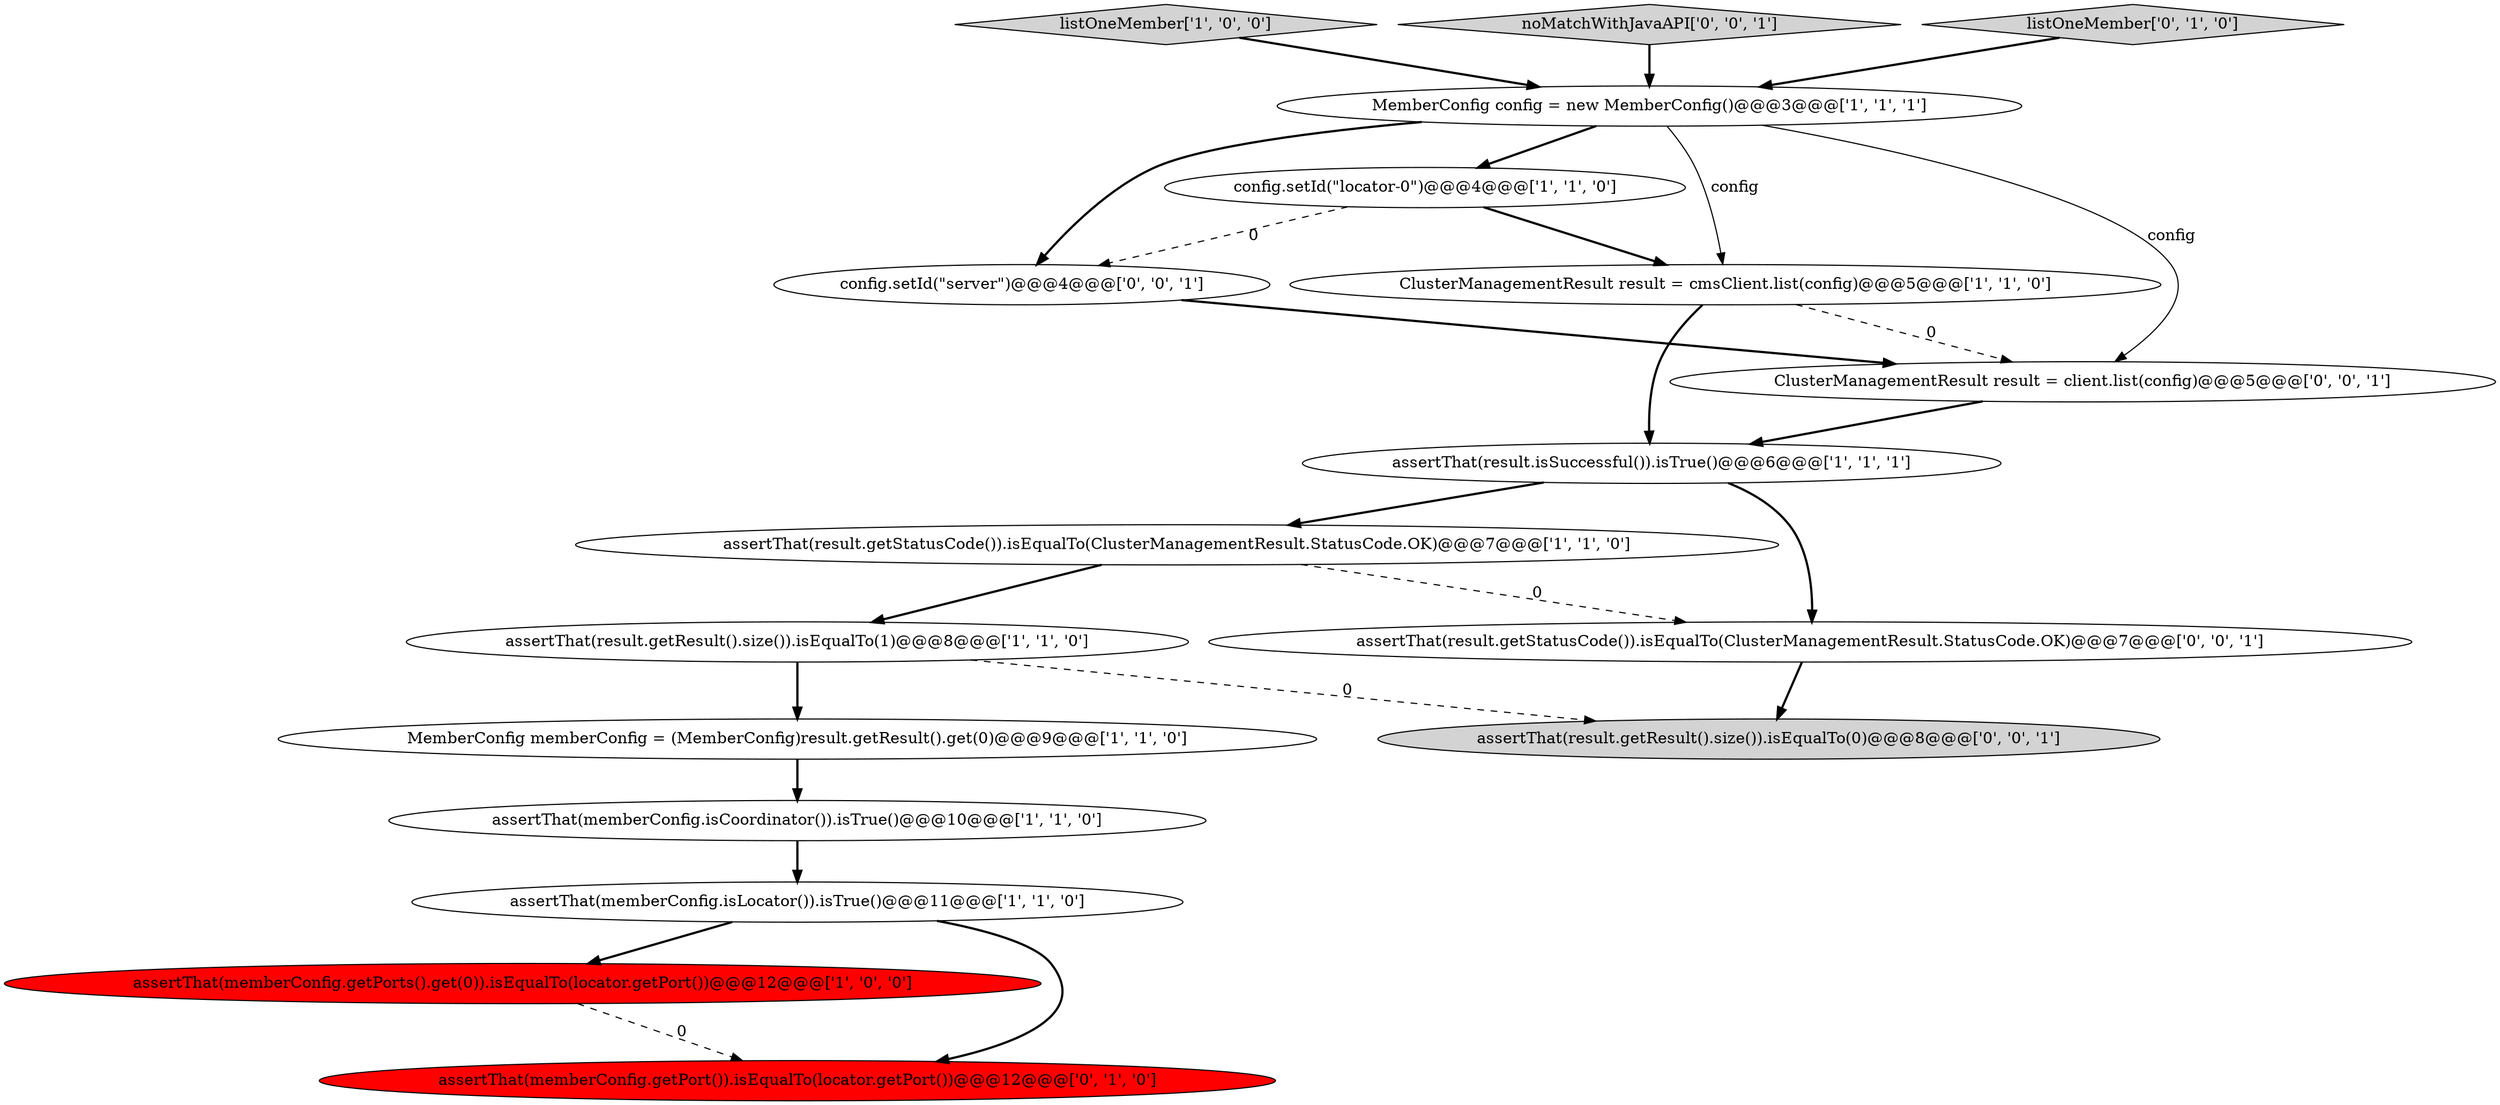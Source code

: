 digraph {
7 [style = filled, label = "assertThat(memberConfig.isCoordinator()).isTrue()@@@10@@@['1', '1', '0']", fillcolor = white, shape = ellipse image = "AAA0AAABBB1BBB"];
4 [style = filled, label = "MemberConfig config = new MemberConfig()@@@3@@@['1', '1', '1']", fillcolor = white, shape = ellipse image = "AAA0AAABBB1BBB"];
6 [style = filled, label = "ClusterManagementResult result = cmsClient.list(config)@@@5@@@['1', '1', '0']", fillcolor = white, shape = ellipse image = "AAA0AAABBB1BBB"];
17 [style = filled, label = "config.setId(\"server\")@@@4@@@['0', '0', '1']", fillcolor = white, shape = ellipse image = "AAA0AAABBB3BBB"];
1 [style = filled, label = "assertThat(result.getResult().size()).isEqualTo(1)@@@8@@@['1', '1', '0']", fillcolor = white, shape = ellipse image = "AAA0AAABBB1BBB"];
14 [style = filled, label = "ClusterManagementResult result = client.list(config)@@@5@@@['0', '0', '1']", fillcolor = white, shape = ellipse image = "AAA0AAABBB3BBB"];
2 [style = filled, label = "assertThat(result.getStatusCode()).isEqualTo(ClusterManagementResult.StatusCode.OK)@@@7@@@['1', '1', '0']", fillcolor = white, shape = ellipse image = "AAA0AAABBB1BBB"];
10 [style = filled, label = "listOneMember['1', '0', '0']", fillcolor = lightgray, shape = diamond image = "AAA0AAABBB1BBB"];
0 [style = filled, label = "config.setId(\"locator-0\")@@@4@@@['1', '1', '0']", fillcolor = white, shape = ellipse image = "AAA0AAABBB1BBB"];
9 [style = filled, label = "assertThat(memberConfig.getPorts().get(0)).isEqualTo(locator.getPort())@@@12@@@['1', '0', '0']", fillcolor = red, shape = ellipse image = "AAA1AAABBB1BBB"];
16 [style = filled, label = "assertThat(result.getStatusCode()).isEqualTo(ClusterManagementResult.StatusCode.OK)@@@7@@@['0', '0', '1']", fillcolor = white, shape = ellipse image = "AAA0AAABBB3BBB"];
5 [style = filled, label = "assertThat(memberConfig.isLocator()).isTrue()@@@11@@@['1', '1', '0']", fillcolor = white, shape = ellipse image = "AAA0AAABBB1BBB"];
8 [style = filled, label = "assertThat(result.isSuccessful()).isTrue()@@@6@@@['1', '1', '1']", fillcolor = white, shape = ellipse image = "AAA0AAABBB1BBB"];
11 [style = filled, label = "assertThat(memberConfig.getPort()).isEqualTo(locator.getPort())@@@12@@@['0', '1', '0']", fillcolor = red, shape = ellipse image = "AAA1AAABBB2BBB"];
15 [style = filled, label = "assertThat(result.getResult().size()).isEqualTo(0)@@@8@@@['0', '0', '1']", fillcolor = lightgray, shape = ellipse image = "AAA0AAABBB3BBB"];
13 [style = filled, label = "noMatchWithJavaAPI['0', '0', '1']", fillcolor = lightgray, shape = diamond image = "AAA0AAABBB3BBB"];
3 [style = filled, label = "MemberConfig memberConfig = (MemberConfig)result.getResult().get(0)@@@9@@@['1', '1', '0']", fillcolor = white, shape = ellipse image = "AAA0AAABBB1BBB"];
12 [style = filled, label = "listOneMember['0', '1', '0']", fillcolor = lightgray, shape = diamond image = "AAA0AAABBB2BBB"];
8->16 [style = bold, label=""];
16->15 [style = bold, label=""];
4->17 [style = bold, label=""];
5->9 [style = bold, label=""];
0->6 [style = bold, label=""];
2->1 [style = bold, label=""];
1->15 [style = dashed, label="0"];
1->3 [style = bold, label=""];
4->14 [style = solid, label="config"];
6->14 [style = dashed, label="0"];
0->17 [style = dashed, label="0"];
4->0 [style = bold, label=""];
7->5 [style = bold, label=""];
8->2 [style = bold, label=""];
3->7 [style = bold, label=""];
12->4 [style = bold, label=""];
17->14 [style = bold, label=""];
2->16 [style = dashed, label="0"];
6->8 [style = bold, label=""];
10->4 [style = bold, label=""];
9->11 [style = dashed, label="0"];
5->11 [style = bold, label=""];
14->8 [style = bold, label=""];
4->6 [style = solid, label="config"];
13->4 [style = bold, label=""];
}
